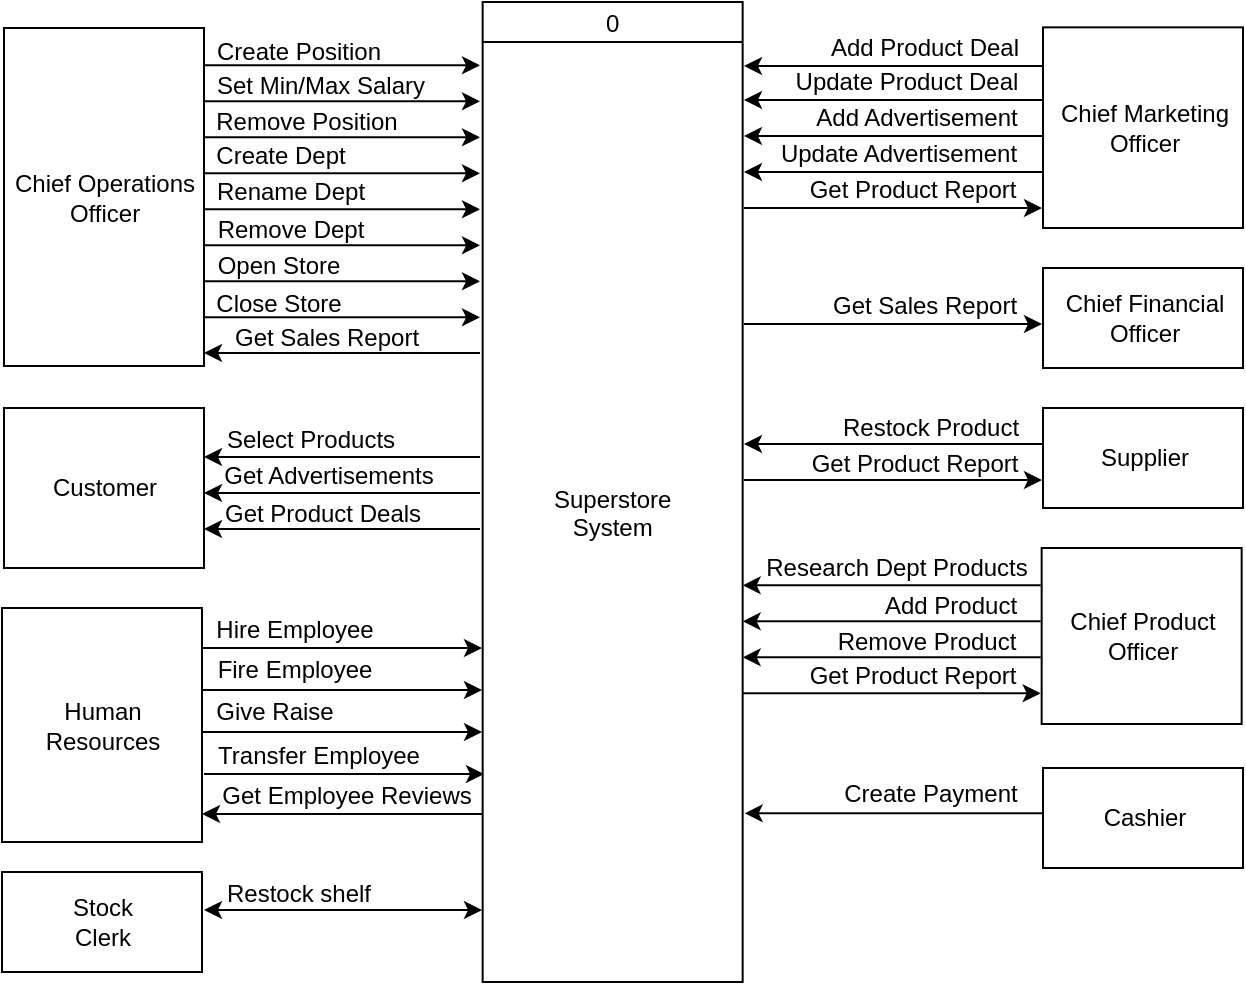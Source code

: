 <mxfile version="14.7.6" type="device"><diagram id="PQOM-fY7tSx2kIEmcoih" name="Page-1"><mxGraphModel dx="1240" dy="561" grid="1" gridSize="10" guides="1" tooltips="1" connect="1" arrows="1" fold="1" page="1" pageScale="1" pageWidth="850" pageHeight="1100" math="0" shadow="0"><root><mxCell id="0"/><mxCell id="1" parent="0"/><mxCell id="OAUJSbEuOU-SLVkwOBeb-1" value="0" style="swimlane;fontStyle=0;childLayout=stackLayout;horizontal=1;startSize=20;fillColor=#ffffff;horizontalStack=0;resizeParent=1;resizeParentMax=0;resizeLast=0;collapsible=0;marginBottom=0;swimlaneFillColor=#ffffff;" vertex="1" parent="1"><mxGeometry x="355.33" y="40" width="130" height="490" as="geometry"/></mxCell><mxCell id="OAUJSbEuOU-SLVkwOBeb-8" value="Superstore&#10;System" style="text;align=center;fontStyle=0;verticalAlign=middle;spacingLeft=3;spacingRight=3;strokeColor=none;rotatable=0;points=[[0,0.5],[1,0.5]];portConstraint=eastwest;" vertex="1" parent="OAUJSbEuOU-SLVkwOBeb-1"><mxGeometry y="20" width="130" height="470" as="geometry"/></mxCell><mxCell id="OAUJSbEuOU-SLVkwOBeb-93" value="" style="group" vertex="1" connectable="0" parent="1"><mxGeometry x="485.33" y="313" width="249.5" height="88" as="geometry"/></mxCell><mxCell id="OAUJSbEuOU-SLVkwOBeb-4" value="Chief Product&lt;br&gt;Officer" style="html=1;dashed=0;whitespace=wrap;" vertex="1" parent="OAUJSbEuOU-SLVkwOBeb-93"><mxGeometry x="149.5" width="100" height="88" as="geometry"/></mxCell><mxCell id="OAUJSbEuOU-SLVkwOBeb-48" value="Research Dept Products" style="text;html=1;align=center;verticalAlign=middle;resizable=0;points=[];autosize=1;strokeColor=none;rotation=0;" vertex="1" parent="OAUJSbEuOU-SLVkwOBeb-93"><mxGeometry x="1.5" width="150" height="20" as="geometry"/></mxCell><mxCell id="OAUJSbEuOU-SLVkwOBeb-49" value="Add Product" style="text;html=1;align=center;verticalAlign=middle;resizable=0;points=[];autosize=1;strokeColor=none;rotation=0;" vertex="1" parent="OAUJSbEuOU-SLVkwOBeb-93"><mxGeometry x="63.5" y="19" width="80" height="20" as="geometry"/></mxCell><mxCell id="OAUJSbEuOU-SLVkwOBeb-50" value="Remove Product" style="text;html=1;align=center;verticalAlign=middle;resizable=0;points=[];autosize=1;strokeColor=none;rotation=0;" vertex="1" parent="OAUJSbEuOU-SLVkwOBeb-93"><mxGeometry x="41.5" y="37" width="100" height="20" as="geometry"/></mxCell><mxCell id="OAUJSbEuOU-SLVkwOBeb-77" value="Get Product Report" style="text;html=1;align=center;verticalAlign=middle;resizable=0;points=[];autosize=1;strokeColor=none;" vertex="1" parent="OAUJSbEuOU-SLVkwOBeb-93"><mxGeometry x="24.5" y="54" width="120" height="20" as="geometry"/></mxCell><mxCell id="OAUJSbEuOU-SLVkwOBeb-78" value="" style="endArrow=none;html=1;entryX=0.998;entryY=1.14;entryDx=0;entryDy=0;entryPerimeter=0;snapToPoint=0;exitX=0.839;exitY=1.003;exitDx=0;exitDy=0;exitPerimeter=0;startArrow=classic;startFill=1;endFill=0;" edge="1" parent="OAUJSbEuOU-SLVkwOBeb-93"><mxGeometry x="-6" y="-105.34" width="50" height="50" as="geometry"><mxPoint y="18.66" as="sourcePoint"/><mxPoint x="149" y="18.66" as="targetPoint"/></mxGeometry></mxCell><mxCell id="OAUJSbEuOU-SLVkwOBeb-89" value="" style="endArrow=none;html=1;entryX=0.998;entryY=1.14;entryDx=0;entryDy=0;entryPerimeter=0;snapToPoint=0;exitX=0.839;exitY=1.003;exitDx=0;exitDy=0;exitPerimeter=0;startArrow=classic;startFill=1;endFill=0;" edge="1" parent="OAUJSbEuOU-SLVkwOBeb-93"><mxGeometry x="-6" y="-87.34" width="50" height="50" as="geometry"><mxPoint y="36.66" as="sourcePoint"/><mxPoint x="149" y="36.66" as="targetPoint"/></mxGeometry></mxCell><mxCell id="OAUJSbEuOU-SLVkwOBeb-90" value="" style="endArrow=none;html=1;entryX=0.998;entryY=1.14;entryDx=0;entryDy=0;entryPerimeter=0;snapToPoint=0;exitX=0.839;exitY=1.003;exitDx=0;exitDy=0;exitPerimeter=0;startArrow=classic;startFill=1;endFill=0;" edge="1" parent="OAUJSbEuOU-SLVkwOBeb-93"><mxGeometry x="-6" y="-69.34" width="50" height="50" as="geometry"><mxPoint y="54.66" as="sourcePoint"/><mxPoint x="149" y="54.66" as="targetPoint"/></mxGeometry></mxCell><mxCell id="OAUJSbEuOU-SLVkwOBeb-91" value="" style="endArrow=classic;html=1;entryX=0.998;entryY=1.14;entryDx=0;entryDy=0;entryPerimeter=0;snapToPoint=0;exitX=0.839;exitY=1.003;exitDx=0;exitDy=0;exitPerimeter=0;startArrow=none;startFill=0;endFill=1;" edge="1" parent="OAUJSbEuOU-SLVkwOBeb-93"><mxGeometry x="-6" y="-51.34" width="50" height="50" as="geometry"><mxPoint y="72.66" as="sourcePoint"/><mxPoint x="149" y="72.66" as="targetPoint"/></mxGeometry></mxCell><mxCell id="OAUJSbEuOU-SLVkwOBeb-95" value="" style="group" vertex="1" connectable="0" parent="1"><mxGeometry x="115" y="475" width="242" height="50" as="geometry"/></mxCell><mxCell id="OAUJSbEuOU-SLVkwOBeb-79" value="Stock&lt;br&gt;Clerk" style="html=1;dashed=0;whitespace=wrap;" vertex="1" parent="OAUJSbEuOU-SLVkwOBeb-95"><mxGeometry width="100" height="50" as="geometry"/></mxCell><mxCell id="OAUJSbEuOU-SLVkwOBeb-81" value="Restock shelf" style="text;html=1;align=center;verticalAlign=middle;resizable=0;points=[];autosize=1;strokeColor=none;" vertex="1" parent="OAUJSbEuOU-SLVkwOBeb-95"><mxGeometry x="103" y="1" width="90" height="20" as="geometry"/></mxCell><mxCell id="OAUJSbEuOU-SLVkwOBeb-83" value="" style="endArrow=classic;html=1;entryX=0.998;entryY=1.14;entryDx=0;entryDy=0;entryPerimeter=0;snapToPoint=0;exitX=0.839;exitY=1.003;exitDx=0;exitDy=0;exitPerimeter=0;startArrow=classic;startFill=1;endFill=1;" edge="1" parent="OAUJSbEuOU-SLVkwOBeb-95"><mxGeometry x="96" y="-105" width="50" height="50" as="geometry"><mxPoint x="101" y="19" as="sourcePoint"/><mxPoint x="240" y="19" as="targetPoint"/></mxGeometry></mxCell><mxCell id="OAUJSbEuOU-SLVkwOBeb-97" value="" style="group" vertex="1" connectable="0" parent="1"><mxGeometry x="116" y="243" width="238" height="80" as="geometry"/></mxCell><mxCell id="OAUJSbEuOU-SLVkwOBeb-2" value="Customer" style="html=1;dashed=0;whitespace=wrap;" vertex="1" parent="OAUJSbEuOU-SLVkwOBeb-97"><mxGeometry width="100" height="80" as="geometry"/></mxCell><mxCell id="OAUJSbEuOU-SLVkwOBeb-11" value="Select Products" style="text;html=1;align=center;verticalAlign=middle;resizable=0;points=[];autosize=1;strokeColor=none;" vertex="1" parent="OAUJSbEuOU-SLVkwOBeb-97"><mxGeometry x="103" y="6" width="100" height="20" as="geometry"/></mxCell><mxCell id="OAUJSbEuOU-SLVkwOBeb-54" value="" style="endArrow=none;html=1;entryX=0.998;entryY=1.14;entryDx=0;entryDy=0;entryPerimeter=0;snapToPoint=0;exitX=0.839;exitY=1.003;exitDx=0;exitDy=0;exitPerimeter=0;endFill=0;startArrow=classic;startFill=1;" edge="1" parent="OAUJSbEuOU-SLVkwOBeb-97"><mxGeometry x="94" y="-99.5" width="50" height="50" as="geometry"><mxPoint x="100" y="24.5" as="sourcePoint"/><mxPoint x="238" y="24.5" as="targetPoint"/></mxGeometry></mxCell><mxCell id="OAUJSbEuOU-SLVkwOBeb-58" value="Get Advertisements" style="text;html=1;align=center;verticalAlign=middle;resizable=0;points=[];autosize=1;strokeColor=none;" vertex="1" parent="OAUJSbEuOU-SLVkwOBeb-97"><mxGeometry x="102" y="24" width="120" height="20" as="geometry"/></mxCell><mxCell id="OAUJSbEuOU-SLVkwOBeb-59" value="Get Product Deals" style="text;html=1;align=center;verticalAlign=middle;resizable=0;points=[];autosize=1;strokeColor=none;" vertex="1" parent="OAUJSbEuOU-SLVkwOBeb-97"><mxGeometry x="104" y="43" width="110" height="20" as="geometry"/></mxCell><mxCell id="OAUJSbEuOU-SLVkwOBeb-68" value="" style="endArrow=none;html=1;entryX=0.998;entryY=1.14;entryDx=0;entryDy=0;entryPerimeter=0;snapToPoint=0;exitX=0.839;exitY=1.003;exitDx=0;exitDy=0;exitPerimeter=0;startArrow=classic;startFill=1;endFill=0;" edge="1" parent="OAUJSbEuOU-SLVkwOBeb-97"><mxGeometry x="94" y="-81.5" width="50" height="50" as="geometry"><mxPoint x="100" y="42.5" as="sourcePoint"/><mxPoint x="238" y="42.5" as="targetPoint"/></mxGeometry></mxCell><mxCell id="OAUJSbEuOU-SLVkwOBeb-69" value="" style="endArrow=none;html=1;entryX=0.998;entryY=1.14;entryDx=0;entryDy=0;entryPerimeter=0;snapToPoint=0;exitX=0.839;exitY=1.003;exitDx=0;exitDy=0;exitPerimeter=0;startArrow=classic;startFill=1;endFill=0;" edge="1" parent="OAUJSbEuOU-SLVkwOBeb-97"><mxGeometry x="94" y="-63.5" width="50" height="50" as="geometry"><mxPoint x="100" y="60.5" as="sourcePoint"/><mxPoint x="238" y="60.5" as="targetPoint"/></mxGeometry></mxCell><mxCell id="OAUJSbEuOU-SLVkwOBeb-98" value="" style="group" vertex="1" connectable="0" parent="1"><mxGeometry x="116" y="53" width="238" height="169" as="geometry"/></mxCell><mxCell id="OAUJSbEuOU-SLVkwOBeb-5" value="Chief Operations&lt;br&gt;Officer" style="html=1;dashed=0;whitespace=wrap;" vertex="1" parent="OAUJSbEuOU-SLVkwOBeb-98"><mxGeometry width="100" height="169" as="geometry"/></mxCell><mxCell id="OAUJSbEuOU-SLVkwOBeb-24" value="Create Dept" style="text;html=1;align=center;verticalAlign=middle;resizable=0;points=[];autosize=1;strokeColor=none;direction=north;rotation=0;" vertex="1" parent="OAUJSbEuOU-SLVkwOBeb-98"><mxGeometry x="98" y="53.68" width="80" height="20" as="geometry"/></mxCell><mxCell id="OAUJSbEuOU-SLVkwOBeb-25" value="Remove Dept" style="text;html=1;align=center;verticalAlign=middle;resizable=0;points=[];autosize=1;strokeColor=none;rotation=0;direction=west;" vertex="1" parent="OAUJSbEuOU-SLVkwOBeb-98"><mxGeometry x="98" y="90.68" width="90" height="20" as="geometry"/></mxCell><mxCell id="OAUJSbEuOU-SLVkwOBeb-26" value="Create Position" style="text;html=1;align=center;verticalAlign=middle;resizable=0;points=[];autosize=1;strokeColor=none;rotation=0;direction=west;" vertex="1" parent="OAUJSbEuOU-SLVkwOBeb-98"><mxGeometry x="97" y="1.68" width="100" height="20" as="geometry"/></mxCell><mxCell id="OAUJSbEuOU-SLVkwOBeb-28" value="Remove Position" style="text;html=1;align=center;verticalAlign=middle;resizable=0;points=[];autosize=1;strokeColor=none;rotation=0;direction=west;" vertex="1" parent="OAUJSbEuOU-SLVkwOBeb-98"><mxGeometry x="96" y="36.68" width="110" height="20" as="geometry"/></mxCell><mxCell id="OAUJSbEuOU-SLVkwOBeb-29" value="Set Min/Max Salary" style="text;html=1;align=center;verticalAlign=middle;resizable=0;points=[];autosize=1;strokeColor=none;rotation=0;direction=west;" vertex="1" parent="OAUJSbEuOU-SLVkwOBeb-98"><mxGeometry x="98" y="18.68" width="120" height="20" as="geometry"/></mxCell><mxCell id="OAUJSbEuOU-SLVkwOBeb-31" value="Rename Dept" style="text;html=1;align=center;verticalAlign=middle;resizable=0;points=[];autosize=1;strokeColor=none;rotation=0;direction=west;" vertex="1" parent="OAUJSbEuOU-SLVkwOBeb-98"><mxGeometry x="98" y="71.68" width="90" height="20" as="geometry"/></mxCell><mxCell id="OAUJSbEuOU-SLVkwOBeb-32" value="" style="endArrow=classic;html=1;entryX=0.998;entryY=1.14;entryDx=0;entryDy=0;entryPerimeter=0;snapToPoint=0;exitX=0.839;exitY=1.003;exitDx=0;exitDy=0;exitPerimeter=0;" edge="1" parent="OAUJSbEuOU-SLVkwOBeb-98"><mxGeometry x="94" y="2.68" width="50" height="50" as="geometry"><mxPoint x="100" y="18.68" as="sourcePoint"/><mxPoint x="238" y="18.68" as="targetPoint"/></mxGeometry></mxCell><mxCell id="OAUJSbEuOU-SLVkwOBeb-37" value="" style="endArrow=classic;html=1;entryX=0.998;entryY=1.14;entryDx=0;entryDy=0;entryPerimeter=0;snapToPoint=0;exitX=0.839;exitY=1.003;exitDx=0;exitDy=0;exitPerimeter=0;" edge="1" parent="OAUJSbEuOU-SLVkwOBeb-98"><mxGeometry x="94" y="2.68" width="50" height="50" as="geometry"><mxPoint x="100" y="36.68" as="sourcePoint"/><mxPoint x="238" y="36.68" as="targetPoint"/></mxGeometry></mxCell><mxCell id="OAUJSbEuOU-SLVkwOBeb-38" value="" style="endArrow=classic;html=1;entryX=0.998;entryY=1.14;entryDx=0;entryDy=0;entryPerimeter=0;snapToPoint=0;exitX=0.839;exitY=1.003;exitDx=0;exitDy=0;exitPerimeter=0;" edge="1" parent="OAUJSbEuOU-SLVkwOBeb-98"><mxGeometry x="94" y="2.68" width="50" height="50" as="geometry"><mxPoint x="100" y="54.68" as="sourcePoint"/><mxPoint x="238" y="54.68" as="targetPoint"/></mxGeometry></mxCell><mxCell id="OAUJSbEuOU-SLVkwOBeb-40" value="" style="endArrow=classic;html=1;entryX=0.998;entryY=1.14;entryDx=0;entryDy=0;entryPerimeter=0;snapToPoint=0;exitX=0.839;exitY=1.003;exitDx=0;exitDy=0;exitPerimeter=0;" edge="1" parent="OAUJSbEuOU-SLVkwOBeb-98"><mxGeometry x="94" y="2.68" width="50" height="50" as="geometry"><mxPoint x="100" y="72.68" as="sourcePoint"/><mxPoint x="238" y="72.68" as="targetPoint"/></mxGeometry></mxCell><mxCell id="OAUJSbEuOU-SLVkwOBeb-41" value="" style="endArrow=classic;html=1;entryX=0.998;entryY=1.14;entryDx=0;entryDy=0;entryPerimeter=0;snapToPoint=0;exitX=0.839;exitY=1.003;exitDx=0;exitDy=0;exitPerimeter=0;" edge="1" parent="OAUJSbEuOU-SLVkwOBeb-98"><mxGeometry x="94" y="2.68" width="50" height="50" as="geometry"><mxPoint x="100" y="90.68" as="sourcePoint"/><mxPoint x="238" y="90.68" as="targetPoint"/></mxGeometry></mxCell><mxCell id="OAUJSbEuOU-SLVkwOBeb-42" value="" style="endArrow=classic;html=1;entryX=0.998;entryY=1.14;entryDx=0;entryDy=0;entryPerimeter=0;snapToPoint=0;exitX=0.839;exitY=1.003;exitDx=0;exitDy=0;exitPerimeter=0;" edge="1" parent="OAUJSbEuOU-SLVkwOBeb-98"><mxGeometry x="94" y="2.68" width="50" height="50" as="geometry"><mxPoint x="100" y="108.68" as="sourcePoint"/><mxPoint x="238" y="108.68" as="targetPoint"/></mxGeometry></mxCell><mxCell id="OAUJSbEuOU-SLVkwOBeb-43" value="" style="endArrow=classic;html=1;entryX=0.998;entryY=1.14;entryDx=0;entryDy=0;entryPerimeter=0;snapToPoint=0;exitX=0.839;exitY=1.003;exitDx=0;exitDy=0;exitPerimeter=0;" edge="1" parent="OAUJSbEuOU-SLVkwOBeb-98"><mxGeometry x="94" y="2.68" width="50" height="50" as="geometry"><mxPoint x="100" y="126.68" as="sourcePoint"/><mxPoint x="238" y="126.68" as="targetPoint"/></mxGeometry></mxCell><mxCell id="OAUJSbEuOU-SLVkwOBeb-63" value="Open Store" style="text;html=1;align=center;verticalAlign=middle;resizable=0;points=[];autosize=1;strokeColor=none;" vertex="1" parent="OAUJSbEuOU-SLVkwOBeb-98"><mxGeometry x="97" y="109" width="80" height="20" as="geometry"/></mxCell><mxCell id="OAUJSbEuOU-SLVkwOBeb-64" value="Close Store" style="text;html=1;align=center;verticalAlign=middle;resizable=0;points=[];autosize=1;strokeColor=none;" vertex="1" parent="OAUJSbEuOU-SLVkwOBeb-98"><mxGeometry x="97" y="127.68" width="80" height="20" as="geometry"/></mxCell><mxCell id="OAUJSbEuOU-SLVkwOBeb-66" value="" style="endArrow=classic;html=1;entryX=0.998;entryY=1.14;entryDx=0;entryDy=0;entryPerimeter=0;snapToPoint=0;exitX=0.839;exitY=1.003;exitDx=0;exitDy=0;exitPerimeter=0;" edge="1" parent="OAUJSbEuOU-SLVkwOBeb-98"><mxGeometry x="94" y="20.68" width="50" height="50" as="geometry"><mxPoint x="100" y="144.68" as="sourcePoint"/><mxPoint x="238" y="144.68" as="targetPoint"/></mxGeometry></mxCell><mxCell id="OAUJSbEuOU-SLVkwOBeb-73" value="Get Sales Report" style="text;html=1;align=center;verticalAlign=middle;resizable=0;points=[];autosize=1;strokeColor=none;" vertex="1" parent="OAUJSbEuOU-SLVkwOBeb-98"><mxGeometry x="106" y="145.18" width="110" height="20" as="geometry"/></mxCell><mxCell id="OAUJSbEuOU-SLVkwOBeb-76" value="" style="endArrow=none;html=1;entryX=0.998;entryY=1.14;entryDx=0;entryDy=0;entryPerimeter=0;snapToPoint=0;exitX=0.839;exitY=1.003;exitDx=0;exitDy=0;exitPerimeter=0;startArrow=classic;startFill=1;endFill=0;" edge="1" parent="OAUJSbEuOU-SLVkwOBeb-98"><mxGeometry x="94" y="38.5" width="50" height="50" as="geometry"><mxPoint x="100" y="162.5" as="sourcePoint"/><mxPoint x="238" y="162.5" as="targetPoint"/></mxGeometry></mxCell><mxCell id="OAUJSbEuOU-SLVkwOBeb-110" value="" style="group" vertex="1" connectable="0" parent="1"><mxGeometry x="486" y="243" width="249.5" height="50" as="geometry"/></mxCell><mxCell id="OAUJSbEuOU-SLVkwOBeb-45" value="Get Product Report" style="text;html=1;align=center;verticalAlign=middle;resizable=0;points=[];autosize=1;strokeColor=none;" vertex="1" parent="OAUJSbEuOU-SLVkwOBeb-110"><mxGeometry x="25" y="18" width="120" height="20" as="geometry"/></mxCell><mxCell id="OAUJSbEuOU-SLVkwOBeb-46" value="Supplier" style="html=1;dashed=0;whitespace=wrap;" vertex="1" parent="OAUJSbEuOU-SLVkwOBeb-110"><mxGeometry x="149.5" width="100" height="50" as="geometry"/></mxCell><mxCell id="OAUJSbEuOU-SLVkwOBeb-74" value="Restock Product" style="text;html=1;align=center;verticalAlign=middle;resizable=0;points=[];autosize=1;strokeColor=none;" vertex="1" parent="OAUJSbEuOU-SLVkwOBeb-110"><mxGeometry x="43" width="100" height="20" as="geometry"/></mxCell><mxCell id="OAUJSbEuOU-SLVkwOBeb-99" value="" style="endArrow=none;html=1;entryX=0.998;entryY=1.14;entryDx=0;entryDy=0;entryPerimeter=0;snapToPoint=0;exitX=0.839;exitY=1.003;exitDx=0;exitDy=0;exitPerimeter=0;startArrow=classic;startFill=1;endFill=0;" edge="1" parent="OAUJSbEuOU-SLVkwOBeb-110"><mxGeometry x="-576" y="-456" width="50" height="50" as="geometry"><mxPoint y="18" as="sourcePoint"/><mxPoint x="149" y="18" as="targetPoint"/></mxGeometry></mxCell><mxCell id="OAUJSbEuOU-SLVkwOBeb-100" value="" style="endArrow=classic;html=1;entryX=0.998;entryY=1.14;entryDx=0;entryDy=0;entryPerimeter=0;snapToPoint=0;exitX=0.839;exitY=1.003;exitDx=0;exitDy=0;exitPerimeter=0;startArrow=none;startFill=0;endFill=1;" edge="1" parent="OAUJSbEuOU-SLVkwOBeb-110"><mxGeometry x="-576" y="-438" width="50" height="50" as="geometry"><mxPoint y="36" as="sourcePoint"/><mxPoint x="149" y="36" as="targetPoint"/></mxGeometry></mxCell><mxCell id="OAUJSbEuOU-SLVkwOBeb-111" value="" style="group" vertex="1" connectable="0" parent="1"><mxGeometry x="486" y="52.68" width="249.5" height="100.32" as="geometry"/></mxCell><mxCell id="OAUJSbEuOU-SLVkwOBeb-51" value="Chief Marketing&lt;br&gt;Officer" style="html=1;dashed=0;whitespace=wrap;" vertex="1" parent="OAUJSbEuOU-SLVkwOBeb-111"><mxGeometry x="149.5" width="100" height="100.32" as="geometry"/></mxCell><mxCell id="OAUJSbEuOU-SLVkwOBeb-60" value="Add Product Deal" style="text;html=1;align=center;verticalAlign=middle;resizable=0;points=[];autosize=1;strokeColor=none;" vertex="1" parent="OAUJSbEuOU-SLVkwOBeb-111"><mxGeometry x="35" y="7.105e-15" width="110" height="20" as="geometry"/></mxCell><mxCell id="OAUJSbEuOU-SLVkwOBeb-61" value="Add Advertisement" style="text;html=1;align=center;verticalAlign=middle;resizable=0;points=[];autosize=1;strokeColor=none;" vertex="1" parent="OAUJSbEuOU-SLVkwOBeb-111"><mxGeometry x="26" y="35.32" width="120" height="20" as="geometry"/></mxCell><mxCell id="OAUJSbEuOU-SLVkwOBeb-75" value="Get Product Report" style="text;html=1;align=center;verticalAlign=middle;resizable=0;points=[];autosize=1;strokeColor=none;" vertex="1" parent="OAUJSbEuOU-SLVkwOBeb-111"><mxGeometry x="24" y="71.32" width="120" height="20" as="geometry"/></mxCell><mxCell id="OAUJSbEuOU-SLVkwOBeb-102" value="Update Product Deal" style="text;html=1;align=center;verticalAlign=middle;resizable=0;points=[];autosize=1;strokeColor=none;" vertex="1" parent="OAUJSbEuOU-SLVkwOBeb-111"><mxGeometry x="16" y="17.0" width="130" height="20" as="geometry"/></mxCell><mxCell id="OAUJSbEuOU-SLVkwOBeb-103" value="Update Advertisement" style="text;html=1;align=center;verticalAlign=middle;resizable=0;points=[];autosize=1;strokeColor=none;" vertex="1" parent="OAUJSbEuOU-SLVkwOBeb-111"><mxGeometry x="12" y="53.32" width="130" height="20" as="geometry"/></mxCell><mxCell id="OAUJSbEuOU-SLVkwOBeb-104" value="" style="endArrow=classic;html=1;entryX=0.998;entryY=1.14;entryDx=0;entryDy=0;entryPerimeter=0;snapToPoint=0;exitX=0.839;exitY=1.003;exitDx=0;exitDy=0;exitPerimeter=0;startArrow=none;startFill=0;endFill=1;" edge="1" parent="OAUJSbEuOU-SLVkwOBeb-111"><mxGeometry x="-575.5" y="-383.68" width="50" height="50" as="geometry"><mxPoint y="90.32" as="sourcePoint"/><mxPoint x="149" y="90.32" as="targetPoint"/></mxGeometry></mxCell><mxCell id="OAUJSbEuOU-SLVkwOBeb-105" value="" style="endArrow=none;html=1;entryX=0.998;entryY=1.14;entryDx=0;entryDy=0;entryPerimeter=0;snapToPoint=0;exitX=0.839;exitY=1.003;exitDx=0;exitDy=0;exitPerimeter=0;startArrow=classic;startFill=1;endFill=0;" edge="1" parent="OAUJSbEuOU-SLVkwOBeb-111"><mxGeometry x="-576" y="-401.68" width="50" height="50" as="geometry"><mxPoint y="72.32" as="sourcePoint"/><mxPoint x="149" y="72.32" as="targetPoint"/></mxGeometry></mxCell><mxCell id="OAUJSbEuOU-SLVkwOBeb-106" value="" style="endArrow=none;html=1;entryX=0.998;entryY=1.14;entryDx=0;entryDy=0;entryPerimeter=0;snapToPoint=0;exitX=0.839;exitY=1.003;exitDx=0;exitDy=0;exitPerimeter=0;startArrow=classic;startFill=1;endFill=0;" edge="1" parent="OAUJSbEuOU-SLVkwOBeb-111"><mxGeometry x="-576" y="-419.68" width="50" height="50" as="geometry"><mxPoint y="54.32" as="sourcePoint"/><mxPoint x="149" y="54.32" as="targetPoint"/></mxGeometry></mxCell><mxCell id="OAUJSbEuOU-SLVkwOBeb-108" value="" style="endArrow=none;html=1;entryX=0.998;entryY=1.14;entryDx=0;entryDy=0;entryPerimeter=0;snapToPoint=0;exitX=0.839;exitY=1.003;exitDx=0;exitDy=0;exitPerimeter=0;startArrow=classic;startFill=1;endFill=0;" edge="1" parent="OAUJSbEuOU-SLVkwOBeb-111"><mxGeometry x="-576" y="-437.68" width="50" height="50" as="geometry"><mxPoint y="36.32" as="sourcePoint"/><mxPoint x="149" y="36.32" as="targetPoint"/></mxGeometry></mxCell><mxCell id="OAUJSbEuOU-SLVkwOBeb-109" value="" style="endArrow=none;html=1;entryX=0.998;entryY=1.14;entryDx=0;entryDy=0;entryPerimeter=0;snapToPoint=0;exitX=0.839;exitY=1.003;exitDx=0;exitDy=0;exitPerimeter=0;startArrow=classic;startFill=1;endFill=0;" edge="1" parent="OAUJSbEuOU-SLVkwOBeb-111"><mxGeometry x="-576" y="-454.68" width="50" height="50" as="geometry"><mxPoint y="19.32" as="sourcePoint"/><mxPoint x="149" y="19.32" as="targetPoint"/></mxGeometry></mxCell><mxCell id="OAUJSbEuOU-SLVkwOBeb-112" value="" style="group" vertex="1" connectable="0" parent="1"><mxGeometry x="486" y="173" width="249.5" height="50" as="geometry"/></mxCell><mxCell id="OAUJSbEuOU-SLVkwOBeb-6" value="Chief Financial&lt;br&gt;Officer" style="html=1;dashed=0;whitespace=wrap;" vertex="1" parent="OAUJSbEuOU-SLVkwOBeb-112"><mxGeometry x="149.5" width="100" height="50" as="geometry"/></mxCell><mxCell id="OAUJSbEuOU-SLVkwOBeb-44" value="Get Sales Report" style="text;html=1;align=center;verticalAlign=middle;resizable=0;points=[];autosize=1;strokeColor=none;" vertex="1" parent="OAUJSbEuOU-SLVkwOBeb-112"><mxGeometry x="34.5" y="9" width="110" height="20" as="geometry"/></mxCell><mxCell id="OAUJSbEuOU-SLVkwOBeb-101" value="" style="endArrow=classic;html=1;entryX=0.998;entryY=1.14;entryDx=0;entryDy=0;entryPerimeter=0;snapToPoint=0;exitX=0.839;exitY=1.003;exitDx=0;exitDy=0;exitPerimeter=0;startArrow=none;startFill=0;endFill=1;" edge="1" parent="OAUJSbEuOU-SLVkwOBeb-112"><mxGeometry x="-575.5" y="-446" width="50" height="50" as="geometry"><mxPoint y="28" as="sourcePoint"/><mxPoint x="149" y="28" as="targetPoint"/></mxGeometry></mxCell><mxCell id="OAUJSbEuOU-SLVkwOBeb-115" value="" style="group" vertex="1" connectable="0" parent="1"><mxGeometry x="486.33" y="423" width="249.17" height="52" as="geometry"/></mxCell><mxCell id="OAUJSbEuOU-SLVkwOBeb-84" value="Cashier" style="html=1;dashed=0;whitespace=wrap;" vertex="1" parent="OAUJSbEuOU-SLVkwOBeb-115"><mxGeometry x="149.17" width="100" height="50" as="geometry"/></mxCell><mxCell id="OAUJSbEuOU-SLVkwOBeb-85" value="Create Payment" style="text;html=1;align=center;verticalAlign=middle;resizable=0;points=[];autosize=1;strokeColor=none;" vertex="1" parent="OAUJSbEuOU-SLVkwOBeb-115"><mxGeometry x="42.67" y="3" width="100" height="20" as="geometry"/></mxCell><mxCell id="OAUJSbEuOU-SLVkwOBeb-114" value="" style="endArrow=none;html=1;entryX=0.998;entryY=1.14;entryDx=0;entryDy=0;entryPerimeter=0;snapToPoint=0;exitX=0.839;exitY=1.003;exitDx=0;exitDy=0;exitPerimeter=0;startArrow=classic;startFill=1;endFill=0;" edge="1" parent="OAUJSbEuOU-SLVkwOBeb-115"><mxGeometry x="-575.33" y="-411.34" width="50" height="50" as="geometry"><mxPoint y="22.66" as="sourcePoint"/><mxPoint x="149" y="22.66" as="targetPoint"/></mxGeometry></mxCell><mxCell id="OAUJSbEuOU-SLVkwOBeb-118" value="" style="group" vertex="1" connectable="0" parent="1"><mxGeometry x="115" y="343" width="242" height="117" as="geometry"/></mxCell><mxCell id="OAUJSbEuOU-SLVkwOBeb-116" value="Transfer Employee" style="text;html=1;align=center;verticalAlign=middle;resizable=0;points=[];autosize=1;strokeColor=none;" vertex="1" parent="OAUJSbEuOU-SLVkwOBeb-118"><mxGeometry x="98" y="64" width="120" height="20" as="geometry"/></mxCell><mxCell id="OAUJSbEuOU-SLVkwOBeb-117" value="" style="endArrow=classic;html=1;entryX=0.998;entryY=1.14;entryDx=0;entryDy=0;entryPerimeter=0;snapToPoint=0;exitX=0.839;exitY=1.003;exitDx=0;exitDy=0;exitPerimeter=0;" edge="1" parent="OAUJSbEuOU-SLVkwOBeb-118"><mxGeometry x="-20" y="-384" width="50" height="50" as="geometry"><mxPoint x="101" y="83" as="sourcePoint"/><mxPoint x="241" y="83" as="targetPoint"/></mxGeometry></mxCell><mxCell id="OAUJSbEuOU-SLVkwOBeb-70" value="" style="endArrow=none;html=1;entryX=0.998;entryY=1.14;entryDx=0;entryDy=0;entryPerimeter=0;snapToPoint=0;exitX=0.839;exitY=1.003;exitDx=0;exitDy=0;exitPerimeter=0;startArrow=classic;startFill=1;endFill=0;" edge="1" parent="OAUJSbEuOU-SLVkwOBeb-118"><mxGeometry x="-118" y="-351" width="50" height="50" as="geometry"><mxPoint x="100" y="103" as="sourcePoint"/><mxPoint x="240" y="103" as="targetPoint"/></mxGeometry></mxCell><mxCell id="OAUJSbEuOU-SLVkwOBeb-3" value="Human&lt;br&gt;Resources" style="html=1;dashed=0;whitespace=wrap;" vertex="1" parent="OAUJSbEuOU-SLVkwOBeb-118"><mxGeometry width="100" height="117" as="geometry"/></mxCell><mxCell id="OAUJSbEuOU-SLVkwOBeb-13" value="Hire Employee" style="text;html=1;align=center;verticalAlign=middle;resizable=0;points=[];autosize=1;strokeColor=none;" vertex="1" parent="OAUJSbEuOU-SLVkwOBeb-118"><mxGeometry x="101" y="1" width="90" height="20" as="geometry"/></mxCell><mxCell id="OAUJSbEuOU-SLVkwOBeb-15" value="Fire Employee" style="text;html=1;align=center;verticalAlign=middle;resizable=0;points=[];autosize=1;strokeColor=none;" vertex="1" parent="OAUJSbEuOU-SLVkwOBeb-118"><mxGeometry x="101" y="21" width="90" height="20" as="geometry"/></mxCell><mxCell id="OAUJSbEuOU-SLVkwOBeb-19" value="Give Raise" style="text;html=1;align=center;verticalAlign=middle;resizable=0;points=[];autosize=1;strokeColor=none;" vertex="1" parent="OAUJSbEuOU-SLVkwOBeb-118"><mxGeometry x="101" y="42" width="70" height="20" as="geometry"/></mxCell><mxCell id="OAUJSbEuOU-SLVkwOBeb-47" value="Get Employee Reviews" style="text;html=1;align=center;verticalAlign=middle;resizable=0;points=[];autosize=1;strokeColor=none;" vertex="1" parent="OAUJSbEuOU-SLVkwOBeb-118"><mxGeometry x="102" y="84" width="140" height="20" as="geometry"/></mxCell><mxCell id="OAUJSbEuOU-SLVkwOBeb-55" value="" style="endArrow=classic;html=1;entryX=0.998;entryY=1.14;entryDx=0;entryDy=0;entryPerimeter=0;snapToPoint=0;exitX=0.839;exitY=1.003;exitDx=0;exitDy=0;exitPerimeter=0;" edge="1" parent="OAUJSbEuOU-SLVkwOBeb-118"><mxGeometry x="94" y="-104" width="50" height="50" as="geometry"><mxPoint x="100" y="20" as="sourcePoint"/><mxPoint x="240" y="20" as="targetPoint"/></mxGeometry></mxCell><mxCell id="OAUJSbEuOU-SLVkwOBeb-56" value="" style="endArrow=classic;html=1;entryX=0.998;entryY=1.14;entryDx=0;entryDy=0;entryPerimeter=0;snapToPoint=0;exitX=0.839;exitY=1.003;exitDx=0;exitDy=0;exitPerimeter=0;" edge="1" parent="OAUJSbEuOU-SLVkwOBeb-118"><mxGeometry x="94" y="-83" width="50" height="50" as="geometry"><mxPoint x="100" y="41" as="sourcePoint"/><mxPoint x="240" y="41" as="targetPoint"/></mxGeometry></mxCell><mxCell id="OAUJSbEuOU-SLVkwOBeb-57" value="" style="endArrow=classic;html=1;entryX=0.998;entryY=1.14;entryDx=0;entryDy=0;entryPerimeter=0;snapToPoint=0;exitX=0.839;exitY=1.003;exitDx=0;exitDy=0;exitPerimeter=0;" edge="1" parent="OAUJSbEuOU-SLVkwOBeb-118"><mxGeometry x="94" y="-62" width="50" height="50" as="geometry"><mxPoint x="100" y="62" as="sourcePoint"/><mxPoint x="240" y="62" as="targetPoint"/></mxGeometry></mxCell></root></mxGraphModel></diagram></mxfile>